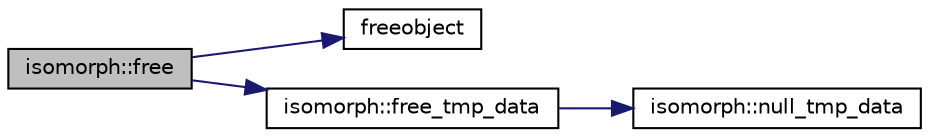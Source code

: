 digraph "isomorph::free"
{
  edge [fontname="Helvetica",fontsize="10",labelfontname="Helvetica",labelfontsize="10"];
  node [fontname="Helvetica",fontsize="10",shape=record];
  rankdir="LR";
  Node2759 [label="isomorph::free",height=0.2,width=0.4,color="black", fillcolor="grey75", style="filled", fontcolor="black"];
  Node2759 -> Node2760 [color="midnightblue",fontsize="10",style="solid",fontname="Helvetica"];
  Node2760 [label="freeobject",height=0.2,width=0.4,color="black", fillcolor="white", style="filled",URL="$d9/d60/discreta_8h.html#a3bd8a0c7f8d0451709f6e310536ff2ae"];
  Node2759 -> Node2761 [color="midnightblue",fontsize="10",style="solid",fontname="Helvetica"];
  Node2761 [label="isomorph::free_tmp_data",height=0.2,width=0.4,color="black", fillcolor="white", style="filled",URL="$d3/d5f/classisomorph.html#a353df9e8529d3bde3f9ce96e6dbd2566"];
  Node2761 -> Node2762 [color="midnightblue",fontsize="10",style="solid",fontname="Helvetica"];
  Node2762 [label="isomorph::null_tmp_data",height=0.2,width=0.4,color="black", fillcolor="white", style="filled",URL="$d3/d5f/classisomorph.html#a169534be12152d9c663bb85fb422951c"];
}
